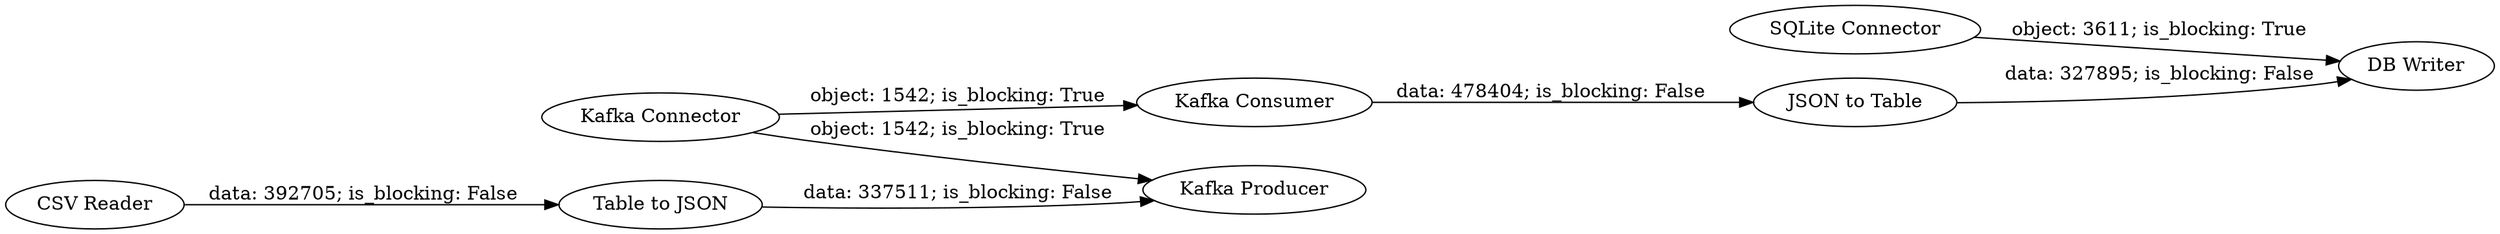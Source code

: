 digraph {
	"967349732239173700_12" [label="SQLite Connector"]
	"967349732239173700_13" [label="DB Writer"]
	"967349732239173700_7" [label="JSON to Table"]
	"967349732239173700_5" [label="Table to JSON"]
	"967349732239173700_1" [label="Kafka Connector"]
	"967349732239173700_49" [label="Kafka Producer"]
	"967349732239173700_15" [label="Kafka Consumer"]
	"967349732239173700_3" [label="CSV Reader"]
	"967349732239173700_5" -> "967349732239173700_49" [label="data: 337511; is_blocking: False"]
	"967349732239173700_3" -> "967349732239173700_5" [label="data: 392705; is_blocking: False"]
	"967349732239173700_1" -> "967349732239173700_49" [label="object: 1542; is_blocking: True"]
	"967349732239173700_15" -> "967349732239173700_7" [label="data: 478404; is_blocking: False"]
	"967349732239173700_12" -> "967349732239173700_13" [label="object: 3611; is_blocking: True"]
	"967349732239173700_1" -> "967349732239173700_15" [label="object: 1542; is_blocking: True"]
	"967349732239173700_7" -> "967349732239173700_13" [label="data: 327895; is_blocking: False"]
	rankdir=LR
}
